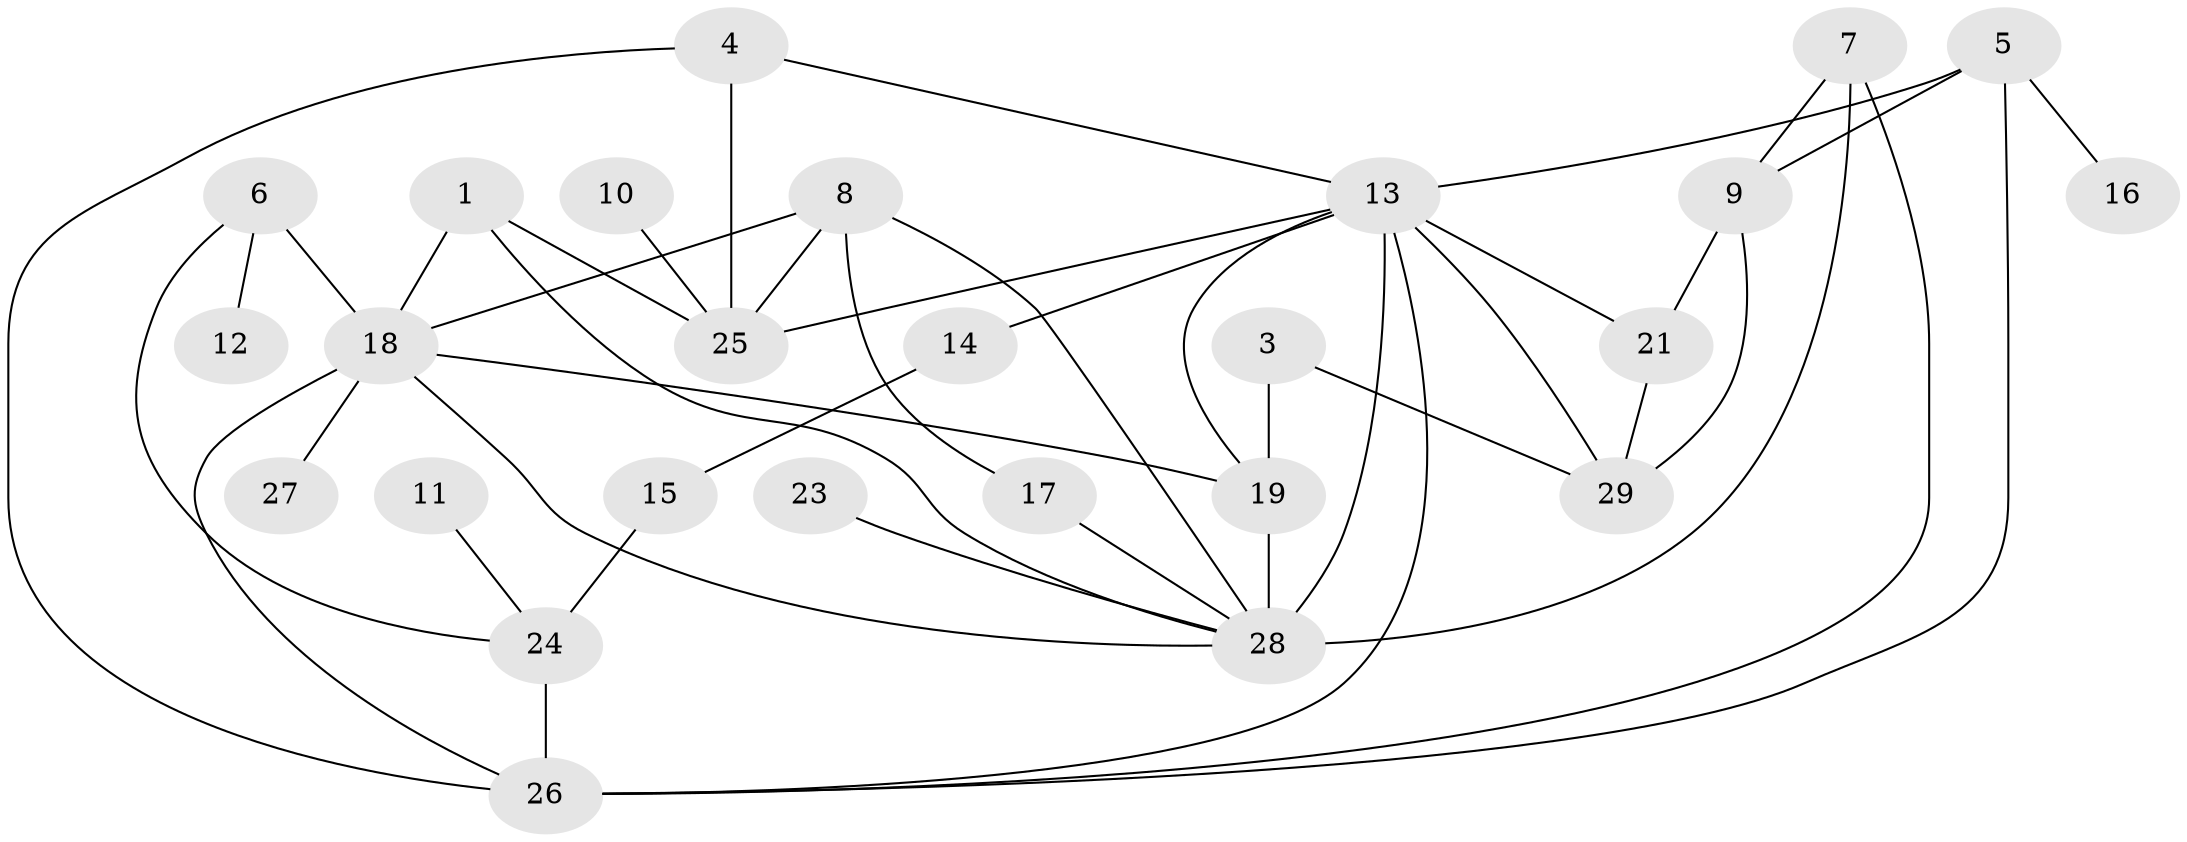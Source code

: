 // original degree distribution, {3: 0.2807017543859649, 6: 0.03508771929824561, 5: 0.07017543859649122, 2: 0.19298245614035087, 0: 0.05263157894736842, 4: 0.19298245614035087, 1: 0.14035087719298245, 7: 0.03508771929824561}
// Generated by graph-tools (version 1.1) at 2025/00/03/09/25 03:00:45]
// undirected, 26 vertices, 44 edges
graph export_dot {
graph [start="1"]
  node [color=gray90,style=filled];
  1;
  3;
  4;
  5;
  6;
  7;
  8;
  9;
  10;
  11;
  12;
  13;
  14;
  15;
  16;
  17;
  18;
  19;
  21;
  23;
  24;
  25;
  26;
  27;
  28;
  29;
  1 -- 18 [weight=1.0];
  1 -- 25 [weight=1.0];
  1 -- 28 [weight=1.0];
  3 -- 19 [weight=2.0];
  3 -- 29 [weight=1.0];
  4 -- 13 [weight=1.0];
  4 -- 25 [weight=1.0];
  4 -- 26 [weight=1.0];
  5 -- 9 [weight=1.0];
  5 -- 13 [weight=1.0];
  5 -- 16 [weight=1.0];
  5 -- 26 [weight=1.0];
  6 -- 12 [weight=1.0];
  6 -- 18 [weight=2.0];
  6 -- 24 [weight=1.0];
  7 -- 9 [weight=1.0];
  7 -- 26 [weight=1.0];
  7 -- 28 [weight=2.0];
  8 -- 17 [weight=1.0];
  8 -- 18 [weight=1.0];
  8 -- 25 [weight=1.0];
  8 -- 28 [weight=1.0];
  9 -- 21 [weight=1.0];
  9 -- 29 [weight=1.0];
  10 -- 25 [weight=1.0];
  11 -- 24 [weight=1.0];
  13 -- 14 [weight=3.0];
  13 -- 19 [weight=1.0];
  13 -- 21 [weight=1.0];
  13 -- 25 [weight=1.0];
  13 -- 26 [weight=2.0];
  13 -- 28 [weight=2.0];
  13 -- 29 [weight=1.0];
  14 -- 15 [weight=1.0];
  15 -- 24 [weight=1.0];
  17 -- 28 [weight=1.0];
  18 -- 19 [weight=2.0];
  18 -- 26 [weight=2.0];
  18 -- 27 [weight=2.0];
  18 -- 28 [weight=1.0];
  19 -- 28 [weight=2.0];
  21 -- 29 [weight=1.0];
  23 -- 28 [weight=1.0];
  24 -- 26 [weight=2.0];
}
